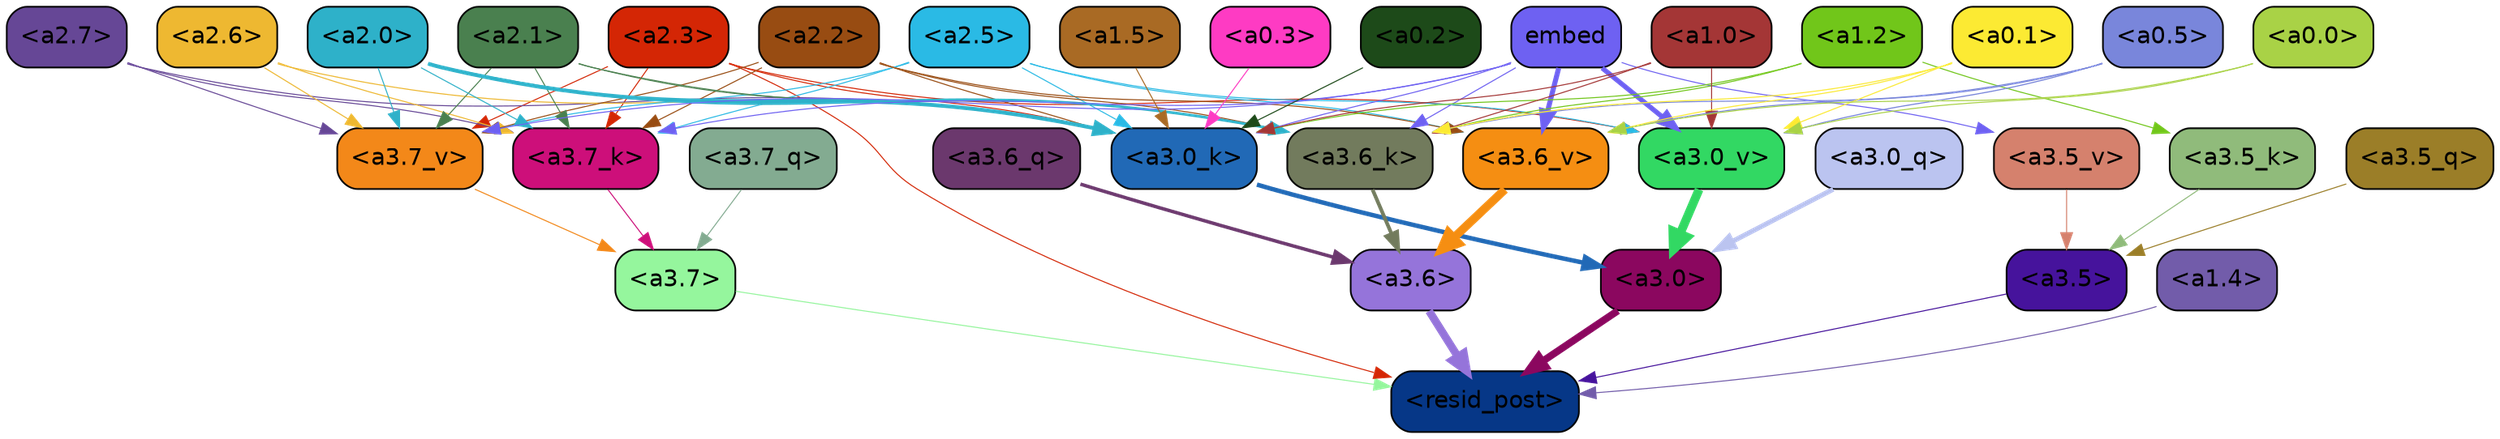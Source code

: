 strict digraph "" {
	graph [bgcolor=transparent,
		layout=dot,
		overlap=false,
		splines=true
	];
	"<a3.7>"	[color=black,
		fillcolor="#95f69d",
		fontname=Helvetica,
		shape=box,
		style="filled, rounded"];
	"<resid_post>"	[color=black,
		fillcolor="#063787",
		fontname=Helvetica,
		shape=box,
		style="filled, rounded"];
	"<a3.7>" -> "<resid_post>"	[color="#95f69d",
		penwidth=0.6];
	"<a3.6>"	[color=black,
		fillcolor="#9574da",
		fontname=Helvetica,
		shape=box,
		style="filled, rounded"];
	"<a3.6>" -> "<resid_post>"	[color="#9574da",
		penwidth=4.6696330308914185];
	"<a3.5>"	[color=black,
		fillcolor="#46139c",
		fontname=Helvetica,
		shape=box,
		style="filled, rounded"];
	"<a3.5>" -> "<resid_post>"	[color="#46139c",
		penwidth=0.6];
	"<a3.0>"	[color=black,
		fillcolor="#8b075f",
		fontname=Helvetica,
		shape=box,
		style="filled, rounded"];
	"<a3.0>" -> "<resid_post>"	[color="#8b075f",
		penwidth=4.282557368278503];
	"<a2.3>"	[color=black,
		fillcolor="#d42605",
		fontname=Helvetica,
		shape=box,
		style="filled, rounded"];
	"<a2.3>" -> "<resid_post>"	[color="#d42605",
		penwidth=0.6];
	"<a3.7_k>"	[color=black,
		fillcolor="#cd0f7a",
		fontname=Helvetica,
		shape=box,
		style="filled, rounded"];
	"<a2.3>" -> "<a3.7_k>"	[color="#d42605",
		penwidth=0.6];
	"<a3.0_k>"	[color=black,
		fillcolor="#2169b6",
		fontname=Helvetica,
		shape=box,
		style="filled, rounded"];
	"<a2.3>" -> "<a3.0_k>"	[color="#d42605",
		penwidth=0.6];
	"<a3.7_v>"	[color=black,
		fillcolor="#f38819",
		fontname=Helvetica,
		shape=box,
		style="filled, rounded"];
	"<a2.3>" -> "<a3.7_v>"	[color="#d42605",
		penwidth=0.6];
	"<a3.0_v>"	[color=black,
		fillcolor="#32d863",
		fontname=Helvetica,
		shape=box,
		style="filled, rounded"];
	"<a2.3>" -> "<a3.0_v>"	[color="#d42605",
		penwidth=0.6];
	"<a1.4>"	[color=black,
		fillcolor="#725caa",
		fontname=Helvetica,
		shape=box,
		style="filled, rounded"];
	"<a1.4>" -> "<resid_post>"	[color="#725caa",
		penwidth=0.6];
	"<a3.7_q>"	[color=black,
		fillcolor="#83ab91",
		fontname=Helvetica,
		shape=box,
		style="filled, rounded"];
	"<a3.7_q>" -> "<a3.7>"	[color="#83ab91",
		penwidth=0.6];
	"<a3.6_q>"	[color=black,
		fillcolor="#6b386d",
		fontname=Helvetica,
		shape=box,
		style="filled, rounded"];
	"<a3.6_q>" -> "<a3.6>"	[color="#6b386d",
		penwidth=2.03758105635643];
	"<a3.5_q>"	[color=black,
		fillcolor="#9b7e28",
		fontname=Helvetica,
		shape=box,
		style="filled, rounded"];
	"<a3.5_q>" -> "<a3.5>"	[color="#9b7e28",
		penwidth=0.6];
	"<a3.0_q>"	[color=black,
		fillcolor="#bbc4f0",
		fontname=Helvetica,
		shape=box,
		style="filled, rounded"];
	"<a3.0_q>" -> "<a3.0>"	[color="#bbc4f0",
		penwidth=2.8638100624084473];
	"<a3.7_k>" -> "<a3.7>"	[color="#cd0f7a",
		penwidth=0.6];
	"<a3.6_k>"	[color=black,
		fillcolor="#727b5d",
		fontname=Helvetica,
		shape=box,
		style="filled, rounded"];
	"<a3.6_k>" -> "<a3.6>"	[color="#727b5d",
		penwidth=2.174198240041733];
	"<a3.5_k>"	[color=black,
		fillcolor="#90bb7b",
		fontname=Helvetica,
		shape=box,
		style="filled, rounded"];
	"<a3.5_k>" -> "<a3.5>"	[color="#90bb7b",
		penwidth=0.6];
	"<a3.0_k>" -> "<a3.0>"	[color="#2169b6",
		penwidth=2.6274144649505615];
	"<a3.7_v>" -> "<a3.7>"	[color="#f38819",
		penwidth=0.6];
	"<a3.6_v>"	[color=black,
		fillcolor="#f58e12",
		fontname=Helvetica,
		shape=box,
		style="filled, rounded"];
	"<a3.6_v>" -> "<a3.6>"	[color="#f58e12",
		penwidth=5.002329230308533];
	"<a3.5_v>"	[color=black,
		fillcolor="#d5816d",
		fontname=Helvetica,
		shape=box,
		style="filled, rounded"];
	"<a3.5_v>" -> "<a3.5>"	[color="#d5816d",
		penwidth=0.6];
	"<a3.0_v>" -> "<a3.0>"	[color="#32d863",
		penwidth=5.188832879066467];
	"<a2.7>"	[color=black,
		fillcolor="#664796",
		fontname=Helvetica,
		shape=box,
		style="filled, rounded"];
	"<a2.7>" -> "<a3.7_k>"	[color="#664796",
		penwidth=0.6];
	"<a2.7>" -> "<a3.0_k>"	[color="#664796",
		penwidth=0.6];
	"<a2.7>" -> "<a3.7_v>"	[color="#664796",
		penwidth=0.6];
	"<a2.6>"	[color=black,
		fillcolor="#eeb831",
		fontname=Helvetica,
		shape=box,
		style="filled, rounded"];
	"<a2.6>" -> "<a3.7_k>"	[color="#eeb831",
		penwidth=0.6];
	"<a2.6>" -> "<a3.0_k>"	[color="#eeb831",
		penwidth=0.6];
	"<a2.6>" -> "<a3.7_v>"	[color="#eeb831",
		penwidth=0.6];
	"<a2.5>"	[color=black,
		fillcolor="#2abae5",
		fontname=Helvetica,
		shape=box,
		style="filled, rounded"];
	"<a2.5>" -> "<a3.7_k>"	[color="#2abae5",
		penwidth=0.6];
	"<a2.5>" -> "<a3.0_k>"	[color="#2abae5",
		penwidth=0.6];
	"<a2.5>" -> "<a3.7_v>"	[color="#2abae5",
		penwidth=0.6];
	"<a2.5>" -> "<a3.6_v>"	[color="#2abae5",
		penwidth=0.6];
	"<a2.5>" -> "<a3.0_v>"	[color="#2abae5",
		penwidth=0.6];
	"<a2.2>"	[color=black,
		fillcolor="#984c12",
		fontname=Helvetica,
		shape=box,
		style="filled, rounded"];
	"<a2.2>" -> "<a3.7_k>"	[color="#984c12",
		penwidth=0.6];
	"<a2.2>" -> "<a3.6_k>"	[color="#984c12",
		penwidth=0.6];
	"<a2.2>" -> "<a3.0_k>"	[color="#984c12",
		penwidth=0.6];
	"<a2.2>" -> "<a3.7_v>"	[color="#984c12",
		penwidth=0.6];
	"<a2.2>" -> "<a3.6_v>"	[color="#984c12",
		penwidth=0.6];
	"<a2.1>"	[color=black,
		fillcolor="#4a804f",
		fontname=Helvetica,
		shape=box,
		style="filled, rounded"];
	"<a2.1>" -> "<a3.7_k>"	[color="#4a804f",
		penwidth=0.6];
	"<a2.1>" -> "<a3.6_k>"	[color="#4a804f",
		penwidth=0.6];
	"<a2.1>" -> "<a3.0_k>"	[color="#4a804f",
		penwidth=0.6];
	"<a2.1>" -> "<a3.7_v>"	[color="#4a804f",
		penwidth=0.6];
	"<a2.0>"	[color=black,
		fillcolor="#2eb1c9",
		fontname=Helvetica,
		shape=box,
		style="filled, rounded"];
	"<a2.0>" -> "<a3.7_k>"	[color="#2eb1c9",
		penwidth=0.6];
	"<a2.0>" -> "<a3.6_k>"	[color="#2eb1c9",
		penwidth=1.5568191409111023];
	"<a2.0>" -> "<a3.0_k>"	[color="#2eb1c9",
		penwidth=2.270527422428131];
	"<a2.0>" -> "<a3.7_v>"	[color="#2eb1c9",
		penwidth=0.6];
	embed	[color=black,
		fillcolor="#6e61f2",
		fontname=Helvetica,
		shape=box,
		style="filled, rounded"];
	embed -> "<a3.7_k>"	[color="#6e61f2",
		penwidth=0.6];
	embed -> "<a3.6_k>"	[color="#6e61f2",
		penwidth=0.6];
	embed -> "<a3.0_k>"	[color="#6e61f2",
		penwidth=0.6];
	embed -> "<a3.7_v>"	[color="#6e61f2",
		penwidth=0.6];
	embed -> "<a3.6_v>"	[color="#6e61f2",
		penwidth=2.9588699340820312];
	embed -> "<a3.5_v>"	[color="#6e61f2",
		penwidth=0.6];
	embed -> "<a3.0_v>"	[color="#6e61f2",
		penwidth=2.8686431646347046];
	"<a1.2>"	[color=black,
		fillcolor="#71c61a",
		fontname=Helvetica,
		shape=box,
		style="filled, rounded"];
	"<a1.2>" -> "<a3.6_k>"	[color="#71c61a",
		penwidth=0.6];
	"<a1.2>" -> "<a3.5_k>"	[color="#71c61a",
		penwidth=0.6];
	"<a1.2>" -> "<a3.0_k>"	[color="#71c61a",
		penwidth=0.6];
	"<a1.0>"	[color=black,
		fillcolor="#a43636",
		fontname=Helvetica,
		shape=box,
		style="filled, rounded"];
	"<a1.0>" -> "<a3.6_k>"	[color="#a43636",
		penwidth=0.6];
	"<a1.0>" -> "<a3.0_k>"	[color="#a43636",
		penwidth=0.6];
	"<a1.0>" -> "<a3.0_v>"	[color="#a43636",
		penwidth=0.6];
	"<a0.5>"	[color=black,
		fillcolor="#7986db",
		fontname=Helvetica,
		shape=box,
		style="filled, rounded"];
	"<a0.5>" -> "<a3.6_k>"	[color="#7986db",
		penwidth=0.6];
	"<a0.5>" -> "<a3.6_v>"	[color="#7986db",
		penwidth=0.6];
	"<a0.5>" -> "<a3.0_v>"	[color="#7986db",
		penwidth=0.6421224474906921];
	"<a0.1>"	[color=black,
		fillcolor="#fcea33",
		fontname=Helvetica,
		shape=box,
		style="filled, rounded"];
	"<a0.1>" -> "<a3.6_k>"	[color="#fcea33",
		penwidth=0.6];
	"<a0.1>" -> "<a3.6_v>"	[color="#fcea33",
		penwidth=0.6];
	"<a0.1>" -> "<a3.0_v>"	[color="#fcea33",
		penwidth=0.6];
	"<a1.5>"	[color=black,
		fillcolor="#a96a24",
		fontname=Helvetica,
		shape=box,
		style="filled, rounded"];
	"<a1.5>" -> "<a3.0_k>"	[color="#a96a24",
		penwidth=0.6];
	"<a0.3>"	[color=black,
		fillcolor="#fe3bc3",
		fontname=Helvetica,
		shape=box,
		style="filled, rounded"];
	"<a0.3>" -> "<a3.0_k>"	[color="#fe3bc3",
		penwidth=0.6];
	"<a0.2>"	[color=black,
		fillcolor="#1d4a19",
		fontname=Helvetica,
		shape=box,
		style="filled, rounded"];
	"<a0.2>" -> "<a3.0_k>"	[color="#1d4a19",
		penwidth=0.6];
	"<a0.0>"	[color=black,
		fillcolor="#a9d246",
		fontname=Helvetica,
		shape=box,
		style="filled, rounded"];
	"<a0.0>" -> "<a3.6_v>"	[color="#a9d246",
		penwidth=0.6];
	"<a0.0>" -> "<a3.0_v>"	[color="#a9d246",
		penwidth=0.6];
}
